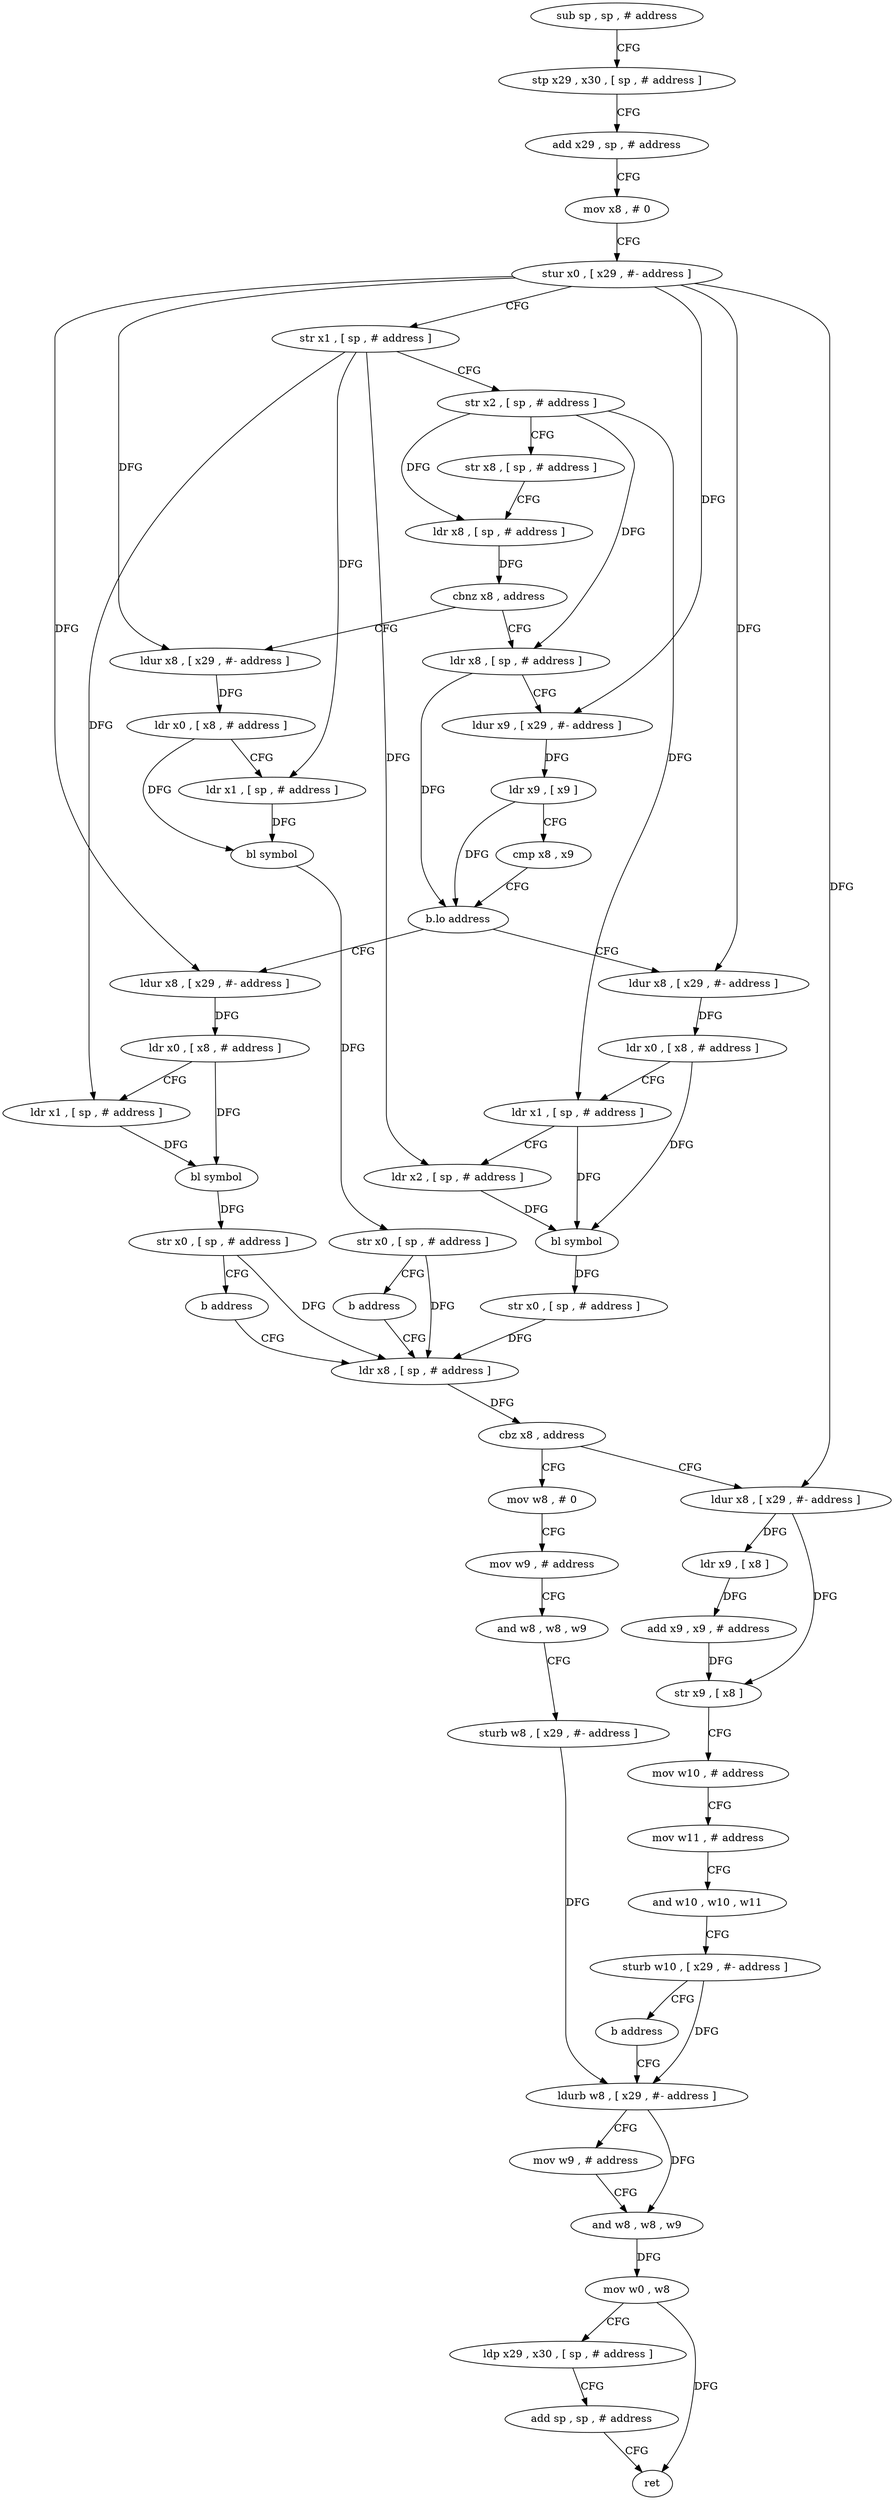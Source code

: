 digraph "func" {
"97040" [label = "sub sp , sp , # address" ]
"97044" [label = "stp x29 , x30 , [ sp , # address ]" ]
"97048" [label = "add x29 , sp , # address" ]
"97052" [label = "mov x8 , # 0" ]
"97056" [label = "stur x0 , [ x29 , #- address ]" ]
"97060" [label = "str x1 , [ sp , # address ]" ]
"97064" [label = "str x2 , [ sp , # address ]" ]
"97068" [label = "str x8 , [ sp , # address ]" ]
"97072" [label = "ldr x8 , [ sp , # address ]" ]
"97076" [label = "cbnz x8 , address" ]
"97104" [label = "ldr x8 , [ sp , # address ]" ]
"97080" [label = "ldur x8 , [ x29 , #- address ]" ]
"97108" [label = "ldur x9 , [ x29 , #- address ]" ]
"97112" [label = "ldr x9 , [ x9 ]" ]
"97116" [label = "cmp x8 , x9" ]
"97120" [label = "b.lo address" ]
"97148" [label = "ldur x8 , [ x29 , #- address ]" ]
"97124" [label = "ldur x8 , [ x29 , #- address ]" ]
"97084" [label = "ldr x0 , [ x8 , # address ]" ]
"97088" [label = "ldr x1 , [ sp , # address ]" ]
"97092" [label = "bl symbol" ]
"97096" [label = "str x0 , [ sp , # address ]" ]
"97100" [label = "b address" ]
"97172" [label = "ldr x8 , [ sp , # address ]" ]
"97152" [label = "ldr x0 , [ x8 , # address ]" ]
"97156" [label = "ldr x1 , [ sp , # address ]" ]
"97160" [label = "ldr x2 , [ sp , # address ]" ]
"97164" [label = "bl symbol" ]
"97168" [label = "str x0 , [ sp , # address ]" ]
"97128" [label = "ldr x0 , [ x8 , # address ]" ]
"97132" [label = "ldr x1 , [ sp , # address ]" ]
"97136" [label = "bl symbol" ]
"97140" [label = "str x0 , [ sp , # address ]" ]
"97144" [label = "b address" ]
"97176" [label = "cbz x8 , address" ]
"97216" [label = "mov w8 , # 0" ]
"97180" [label = "ldur x8 , [ x29 , #- address ]" ]
"97220" [label = "mov w9 , # address" ]
"97224" [label = "and w8 , w8 , w9" ]
"97228" [label = "sturb w8 , [ x29 , #- address ]" ]
"97232" [label = "ldurb w8 , [ x29 , #- address ]" ]
"97184" [label = "ldr x9 , [ x8 ]" ]
"97188" [label = "add x9 , x9 , # address" ]
"97192" [label = "str x9 , [ x8 ]" ]
"97196" [label = "mov w10 , # address" ]
"97200" [label = "mov w11 , # address" ]
"97204" [label = "and w10 , w10 , w11" ]
"97208" [label = "sturb w10 , [ x29 , #- address ]" ]
"97212" [label = "b address" ]
"97236" [label = "mov w9 , # address" ]
"97240" [label = "and w8 , w8 , w9" ]
"97244" [label = "mov w0 , w8" ]
"97248" [label = "ldp x29 , x30 , [ sp , # address ]" ]
"97252" [label = "add sp , sp , # address" ]
"97256" [label = "ret" ]
"97040" -> "97044" [ label = "CFG" ]
"97044" -> "97048" [ label = "CFG" ]
"97048" -> "97052" [ label = "CFG" ]
"97052" -> "97056" [ label = "CFG" ]
"97056" -> "97060" [ label = "CFG" ]
"97056" -> "97108" [ label = "DFG" ]
"97056" -> "97080" [ label = "DFG" ]
"97056" -> "97148" [ label = "DFG" ]
"97056" -> "97124" [ label = "DFG" ]
"97056" -> "97180" [ label = "DFG" ]
"97060" -> "97064" [ label = "CFG" ]
"97060" -> "97088" [ label = "DFG" ]
"97060" -> "97160" [ label = "DFG" ]
"97060" -> "97132" [ label = "DFG" ]
"97064" -> "97068" [ label = "CFG" ]
"97064" -> "97072" [ label = "DFG" ]
"97064" -> "97104" [ label = "DFG" ]
"97064" -> "97156" [ label = "DFG" ]
"97068" -> "97072" [ label = "CFG" ]
"97072" -> "97076" [ label = "DFG" ]
"97076" -> "97104" [ label = "CFG" ]
"97076" -> "97080" [ label = "CFG" ]
"97104" -> "97108" [ label = "CFG" ]
"97104" -> "97120" [ label = "DFG" ]
"97080" -> "97084" [ label = "DFG" ]
"97108" -> "97112" [ label = "DFG" ]
"97112" -> "97116" [ label = "CFG" ]
"97112" -> "97120" [ label = "DFG" ]
"97116" -> "97120" [ label = "CFG" ]
"97120" -> "97148" [ label = "CFG" ]
"97120" -> "97124" [ label = "CFG" ]
"97148" -> "97152" [ label = "DFG" ]
"97124" -> "97128" [ label = "DFG" ]
"97084" -> "97088" [ label = "CFG" ]
"97084" -> "97092" [ label = "DFG" ]
"97088" -> "97092" [ label = "DFG" ]
"97092" -> "97096" [ label = "DFG" ]
"97096" -> "97100" [ label = "CFG" ]
"97096" -> "97172" [ label = "DFG" ]
"97100" -> "97172" [ label = "CFG" ]
"97172" -> "97176" [ label = "DFG" ]
"97152" -> "97156" [ label = "CFG" ]
"97152" -> "97164" [ label = "DFG" ]
"97156" -> "97160" [ label = "CFG" ]
"97156" -> "97164" [ label = "DFG" ]
"97160" -> "97164" [ label = "DFG" ]
"97164" -> "97168" [ label = "DFG" ]
"97168" -> "97172" [ label = "DFG" ]
"97128" -> "97132" [ label = "CFG" ]
"97128" -> "97136" [ label = "DFG" ]
"97132" -> "97136" [ label = "DFG" ]
"97136" -> "97140" [ label = "DFG" ]
"97140" -> "97144" [ label = "CFG" ]
"97140" -> "97172" [ label = "DFG" ]
"97144" -> "97172" [ label = "CFG" ]
"97176" -> "97216" [ label = "CFG" ]
"97176" -> "97180" [ label = "CFG" ]
"97216" -> "97220" [ label = "CFG" ]
"97180" -> "97184" [ label = "DFG" ]
"97180" -> "97192" [ label = "DFG" ]
"97220" -> "97224" [ label = "CFG" ]
"97224" -> "97228" [ label = "CFG" ]
"97228" -> "97232" [ label = "DFG" ]
"97232" -> "97236" [ label = "CFG" ]
"97232" -> "97240" [ label = "DFG" ]
"97184" -> "97188" [ label = "DFG" ]
"97188" -> "97192" [ label = "DFG" ]
"97192" -> "97196" [ label = "CFG" ]
"97196" -> "97200" [ label = "CFG" ]
"97200" -> "97204" [ label = "CFG" ]
"97204" -> "97208" [ label = "CFG" ]
"97208" -> "97212" [ label = "CFG" ]
"97208" -> "97232" [ label = "DFG" ]
"97212" -> "97232" [ label = "CFG" ]
"97236" -> "97240" [ label = "CFG" ]
"97240" -> "97244" [ label = "DFG" ]
"97244" -> "97248" [ label = "CFG" ]
"97244" -> "97256" [ label = "DFG" ]
"97248" -> "97252" [ label = "CFG" ]
"97252" -> "97256" [ label = "CFG" ]
}
